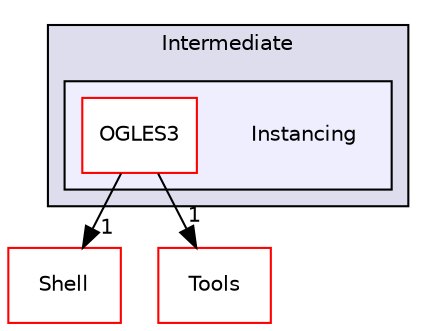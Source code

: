 digraph "PVR/SDK_3.4/Examples/Intermediate/Instancing" {
  compound=true
  node [ fontsize="10", fontname="Helvetica"];
  edge [ labelfontsize="10", labelfontname="Helvetica"];
  subgraph clusterdir_1fc4701d2c417cbbd376ebdde5d0b37f {
    graph [ bgcolor="#ddddee", pencolor="black", label="Intermediate" fontname="Helvetica", fontsize="10", URL="dir_1fc4701d2c417cbbd376ebdde5d0b37f.html"]
  subgraph clusterdir_01aee7b26daad13cba110ca211b2b0d0 {
    graph [ bgcolor="#eeeeff", pencolor="black", label="" URL="dir_01aee7b26daad13cba110ca211b2b0d0.html"];
    dir_01aee7b26daad13cba110ca211b2b0d0 [shape=plaintext label="Instancing"];
    dir_8086dfd751616bd2174c2cdb70189080 [shape=box label="OGLES3" color="red" fillcolor="white" style="filled" URL="dir_8086dfd751616bd2174c2cdb70189080.html"];
  }
  }
  dir_de41955a66a331b990d60d5323117a97 [shape=box label="Shell" fillcolor="white" style="filled" color="red" URL="dir_de41955a66a331b990d60d5323117a97.html"];
  dir_5222bd6691dac9df766f8a52293393a2 [shape=box label="Tools" fillcolor="white" style="filled" color="red" URL="dir_5222bd6691dac9df766f8a52293393a2.html"];
  dir_8086dfd751616bd2174c2cdb70189080->dir_de41955a66a331b990d60d5323117a97 [headlabel="1", labeldistance=1.5 headhref="dir_000756_000133.html"];
  dir_8086dfd751616bd2174c2cdb70189080->dir_5222bd6691dac9df766f8a52293393a2 [headlabel="1", labeldistance=1.5 headhref="dir_000756_001762.html"];
}
